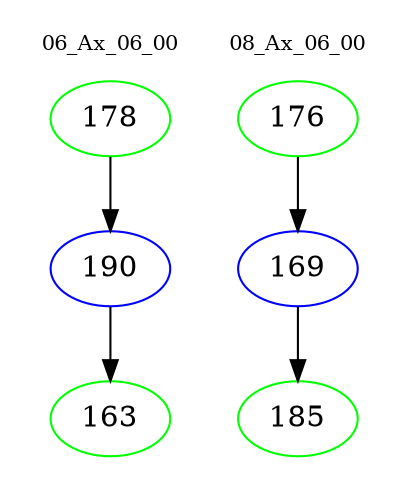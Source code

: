 digraph{
subgraph cluster_0 {
color = white
label = "06_Ax_06_00";
fontsize=10;
T0_178 [label="178", color="green"]
T0_178 -> T0_190 [color="black"]
T0_190 [label="190", color="blue"]
T0_190 -> T0_163 [color="black"]
T0_163 [label="163", color="green"]
}
subgraph cluster_1 {
color = white
label = "08_Ax_06_00";
fontsize=10;
T1_176 [label="176", color="green"]
T1_176 -> T1_169 [color="black"]
T1_169 [label="169", color="blue"]
T1_169 -> T1_185 [color="black"]
T1_185 [label="185", color="green"]
}
}
